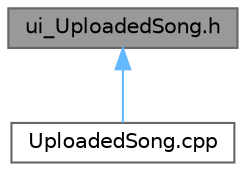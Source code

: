 digraph "ui_UploadedSong.h"
{
 // LATEX_PDF_SIZE
  bgcolor="transparent";
  edge [fontname=Helvetica,fontsize=10,labelfontname=Helvetica,labelfontsize=10];
  node [fontname=Helvetica,fontsize=10,shape=box,height=0.2,width=0.4];
  Node1 [id="Node000001",label="ui_UploadedSong.h",height=0.2,width=0.4,color="gray40", fillcolor="grey60", style="filled", fontcolor="black",tooltip=" "];
  Node1 -> Node2 [id="edge1_Node000001_Node000002",dir="back",color="steelblue1",style="solid",tooltip=" "];
  Node2 [id="Node000002",label="UploadedSong.cpp",height=0.2,width=0.4,color="grey40", fillcolor="white", style="filled",URL="$_uploaded_song_8cpp.html",tooltip="实现 UploadedSong 类，管理已上传云端歌曲界面"];
}
